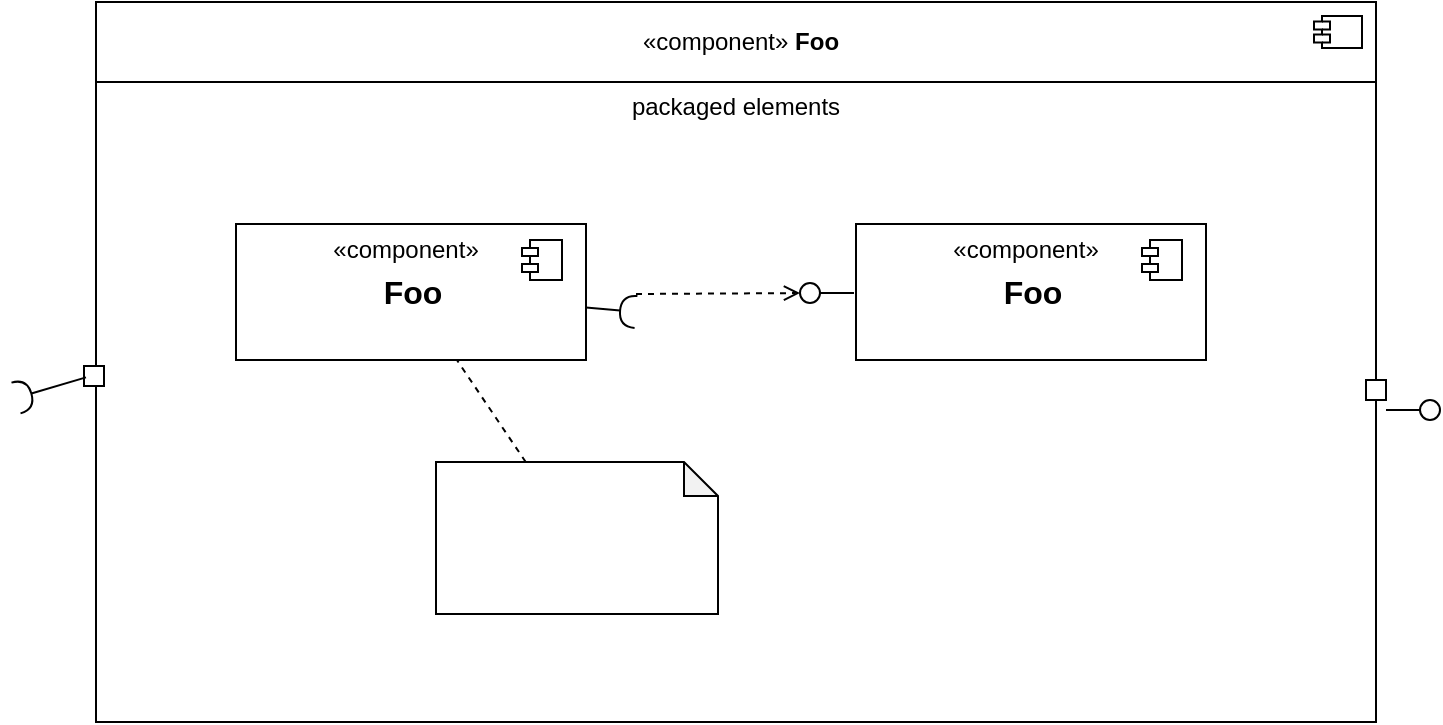 <mxfile version="20.8.21" type="device"><diagram name="Page-1" id="T0-3Yljh18rnZ_sEd7bA"><mxGraphModel dx="1134" dy="622" grid="1" gridSize="10" guides="1" tooltips="1" connect="1" arrows="1" fold="1" page="0" pageScale="1" pageWidth="827" pageHeight="1169" math="0" shadow="0"><root><mxCell id="0"/><mxCell id="1" parent="0"/><mxCell id="Jf55Vp5BWpMpxo_ZyEUP-1" value="" style="fontStyle=1;align=right;verticalAlign=top;childLayout=stackLayout;horizontal=1;horizontalStack=0;resizeParent=1;resizeParentMax=0;resizeLast=0;marginBottom=0;allowArrows=0;connectable=0;" vertex="1" parent="1"><mxGeometry x="80" y="80" width="640" height="360" as="geometry"/></mxCell><mxCell id="Jf55Vp5BWpMpxo_ZyEUP-2" value="&lt;span style=&quot;font-weight: normal;&quot;&gt;«component»&lt;/span&gt; Foo" style="html=1;align=center;spacingLeft=4;verticalAlign=middle;strokeColor=none;fillColor=none;fontStyle=1" vertex="1" parent="Jf55Vp5BWpMpxo_ZyEUP-1"><mxGeometry width="640" height="40" as="geometry"/></mxCell><mxCell id="Jf55Vp5BWpMpxo_ZyEUP-3" value="" style="shape=component;jettyWidth=8;jettyHeight=4;fontSize=12;fillColor=default;strokeColor=default;" vertex="1" parent="Jf55Vp5BWpMpxo_ZyEUP-2"><mxGeometry x="1" width="24" height="16" relative="1" as="geometry"><mxPoint x="-31" y="7" as="offset"/></mxGeometry></mxCell><mxCell id="Jf55Vp5BWpMpxo_ZyEUP-4" value="packaged elements" style="swimlane;swimlaneBody=1;swimlaneHead=1;horizontal=1;swimlaneLine=0;collapsible=0;fontStyle=0;container=1;" vertex="1" parent="Jf55Vp5BWpMpxo_ZyEUP-1"><mxGeometry y="40" width="640" height="320" as="geometry"/></mxCell><mxCell id="Jf55Vp5BWpMpxo_ZyEUP-5" value="" style="rounded=0;whiteSpace=wrap;html=1;points=[];fillColor=default;rotation=0;fontSize=12;" vertex="1" parent="Jf55Vp5BWpMpxo_ZyEUP-4"><mxGeometry x="-6" y="142" width="10" height="10" as="geometry"/></mxCell><mxCell id="Jf55Vp5BWpMpxo_ZyEUP-6" value="" style="rounded=0;whiteSpace=wrap;html=1;points=[];fillColor=default;rotation=0;fontSize=12;" vertex="1" parent="Jf55Vp5BWpMpxo_ZyEUP-4"><mxGeometry x="635" y="149" width="10" height="10" as="geometry"/></mxCell><mxCell id="Jf55Vp5BWpMpxo_ZyEUP-7" value="Foo" style="html=1;fontSize=16;fillColor=default;verticalAlign=middle;spacingTop=0;recursiveResize=0;container=1;collapsible=0;strokeColor=default;fontStyle=1" vertex="1" parent="Jf55Vp5BWpMpxo_ZyEUP-4"><mxGeometry x="70" y="71" width="175" height="68" as="geometry"/></mxCell><mxCell id="Jf55Vp5BWpMpxo_ZyEUP-8" value="" style="shape=component;jettyWidth=8;jettyHeight=4;fontSize=12;fillColor=default;strokeColor=default;" vertex="1" parent="Jf55Vp5BWpMpxo_ZyEUP-7"><mxGeometry x="143" y="8" width="20" height="20" as="geometry"><mxPoint x="-24" y="4" as="offset"/></mxGeometry></mxCell><mxCell id="Jf55Vp5BWpMpxo_ZyEUP-9" value="«component»" style="text;html=1;strokeColor=none;fillColor=none;align=center;verticalAlign=middle;whiteSpace=wrap;rounded=0;fontSize=12;" vertex="1" parent="Jf55Vp5BWpMpxo_ZyEUP-7"><mxGeometry x="55" y="-2" width="60" height="30" as="geometry"/></mxCell><mxCell id="Jf55Vp5BWpMpxo_ZyEUP-10" value="Foo" style="html=1;fontSize=16;fillColor=default;verticalAlign=middle;spacingTop=0;recursiveResize=0;container=1;collapsible=0;strokeColor=default;fontStyle=1" vertex="1" parent="Jf55Vp5BWpMpxo_ZyEUP-4"><mxGeometry x="380" y="71" width="175" height="68" as="geometry"/></mxCell><mxCell id="Jf55Vp5BWpMpxo_ZyEUP-11" value="" style="shape=component;jettyWidth=8;jettyHeight=4;fontSize=12;fillColor=default;strokeColor=default;" vertex="1" parent="Jf55Vp5BWpMpxo_ZyEUP-10"><mxGeometry x="143" y="8" width="20" height="20" as="geometry"><mxPoint x="-24" y="4" as="offset"/></mxGeometry></mxCell><mxCell id="Jf55Vp5BWpMpxo_ZyEUP-12" value="«component»" style="text;html=1;strokeColor=none;fillColor=none;align=center;verticalAlign=middle;whiteSpace=wrap;rounded=0;fontSize=12;" vertex="1" parent="Jf55Vp5BWpMpxo_ZyEUP-10"><mxGeometry x="55" y="-2" width="60" height="30" as="geometry"/></mxCell><mxCell id="Jf55Vp5BWpMpxo_ZyEUP-13" value="" style="shape=note;whiteSpace=wrap;html=1;backgroundOutline=1;darkOpacity=0.05;size=17;" vertex="1" parent="Jf55Vp5BWpMpxo_ZyEUP-4"><mxGeometry x="170" y="190" width="141" height="76" as="geometry"/></mxCell><mxCell id="Jf55Vp5BWpMpxo_ZyEUP-14" value="" style="endArrow=none;dashed=1;html=1;rounded=0;" edge="1" source="Jf55Vp5BWpMpxo_ZyEUP-13" parent="Jf55Vp5BWpMpxo_ZyEUP-4" target="Jf55Vp5BWpMpxo_ZyEUP-7"><mxGeometry width="50" height="50" relative="1" as="geometry"><mxPoint x="219" y="252" as="sourcePoint"/><mxPoint x="170" y="220" as="targetPoint"/></mxGeometry></mxCell><mxCell id="Jf55Vp5BWpMpxo_ZyEUP-15" value="" style="endArrow=open;html=1;rounded=0;dashed=1;endFill=0;fontSize=12;" edge="1" parent="Jf55Vp5BWpMpxo_ZyEUP-4" target="Jf55Vp5BWpMpxo_ZyEUP-17"><mxGeometry width="50" height="50" relative="1" as="geometry"><mxPoint x="270" y="106" as="sourcePoint"/><mxPoint x="380" y="220" as="targetPoint"/></mxGeometry></mxCell><mxCell id="Jf55Vp5BWpMpxo_ZyEUP-16" value="" style="group;rotation=-90;" vertex="1" connectable="0" parent="Jf55Vp5BWpMpxo_ZyEUP-4"><mxGeometry x="360" y="91.5" width="10" height="27" as="geometry"/></mxCell><mxCell id="Jf55Vp5BWpMpxo_ZyEUP-17" value="" style="ellipse;whiteSpace=wrap;html=1;align=center;aspect=fixed;resizable=0;points=[];outlineConnect=0;sketch=0;fillColor=default;rotation=-90;strokeColor=default;fontSize=12;" vertex="1" parent="Jf55Vp5BWpMpxo_ZyEUP-16"><mxGeometry x="-8" y="9" width="10" height="10" as="geometry"/></mxCell><mxCell id="Jf55Vp5BWpMpxo_ZyEUP-18" value="" style="endArrow=none;html=1;rounded=0;fontSize=11;" edge="1" parent="Jf55Vp5BWpMpxo_ZyEUP-16" target="Jf55Vp5BWpMpxo_ZyEUP-17"><mxGeometry width="50" height="50" relative="1" as="geometry"><mxPoint x="19" y="14" as="sourcePoint"/><mxPoint x="19" y="-44" as="targetPoint"/></mxGeometry></mxCell><mxCell id="Jf55Vp5BWpMpxo_ZyEUP-19" value="" style="rounded=0;orthogonalLoop=1;jettySize=auto;html=1;endArrow=halfCircle;endFill=0;endSize=6;strokeWidth=1;sketch=0;fontSize=12;" edge="1" parent="Jf55Vp5BWpMpxo_ZyEUP-1" source="Jf55Vp5BWpMpxo_ZyEUP-7"><mxGeometry relative="1" as="geometry"><mxPoint x="270" y="177.0" as="sourcePoint"/><mxPoint x="270" y="155" as="targetPoint"/></mxGeometry></mxCell><mxCell id="Jf55Vp5BWpMpxo_ZyEUP-32" value="" style="group;rotation=90;" vertex="1" connectable="0" parent="1"><mxGeometry x="733" y="270" width="10" height="27" as="geometry"/></mxCell><mxCell id="Jf55Vp5BWpMpxo_ZyEUP-33" value="" style="ellipse;whiteSpace=wrap;html=1;align=center;aspect=fixed;resizable=0;points=[];outlineConnect=0;sketch=0;fillColor=default;rotation=90;strokeColor=default;fontSize=12;" vertex="1" parent="Jf55Vp5BWpMpxo_ZyEUP-32"><mxGeometry x="9" y="9" width="10" height="10" as="geometry"/></mxCell><mxCell id="Jf55Vp5BWpMpxo_ZyEUP-34" value="" style="endArrow=none;html=1;rounded=0;fontSize=11;" edge="1" parent="Jf55Vp5BWpMpxo_ZyEUP-32" target="Jf55Vp5BWpMpxo_ZyEUP-33"><mxGeometry width="50" height="50" relative="1" as="geometry"><mxPoint x="-8" y="14" as="sourcePoint"/><mxPoint x="-8" y="72" as="targetPoint"/></mxGeometry></mxCell><mxCell id="Jf55Vp5BWpMpxo_ZyEUP-35" value="" style="rounded=0;orthogonalLoop=1;jettySize=auto;html=1;endArrow=halfCircle;endFill=0;endSize=6;strokeWidth=1;sketch=0;fontSize=12;exitX=0.1;exitY=0.567;exitDx=0;exitDy=0;exitPerimeter=0;" edge="1" parent="1" source="Jf55Vp5BWpMpxo_ZyEUP-5"><mxGeometry relative="1" as="geometry"><mxPoint y="297.0" as="sourcePoint"/><mxPoint x="40" y="278" as="targetPoint"/></mxGeometry></mxCell></root></mxGraphModel></diagram></mxfile>